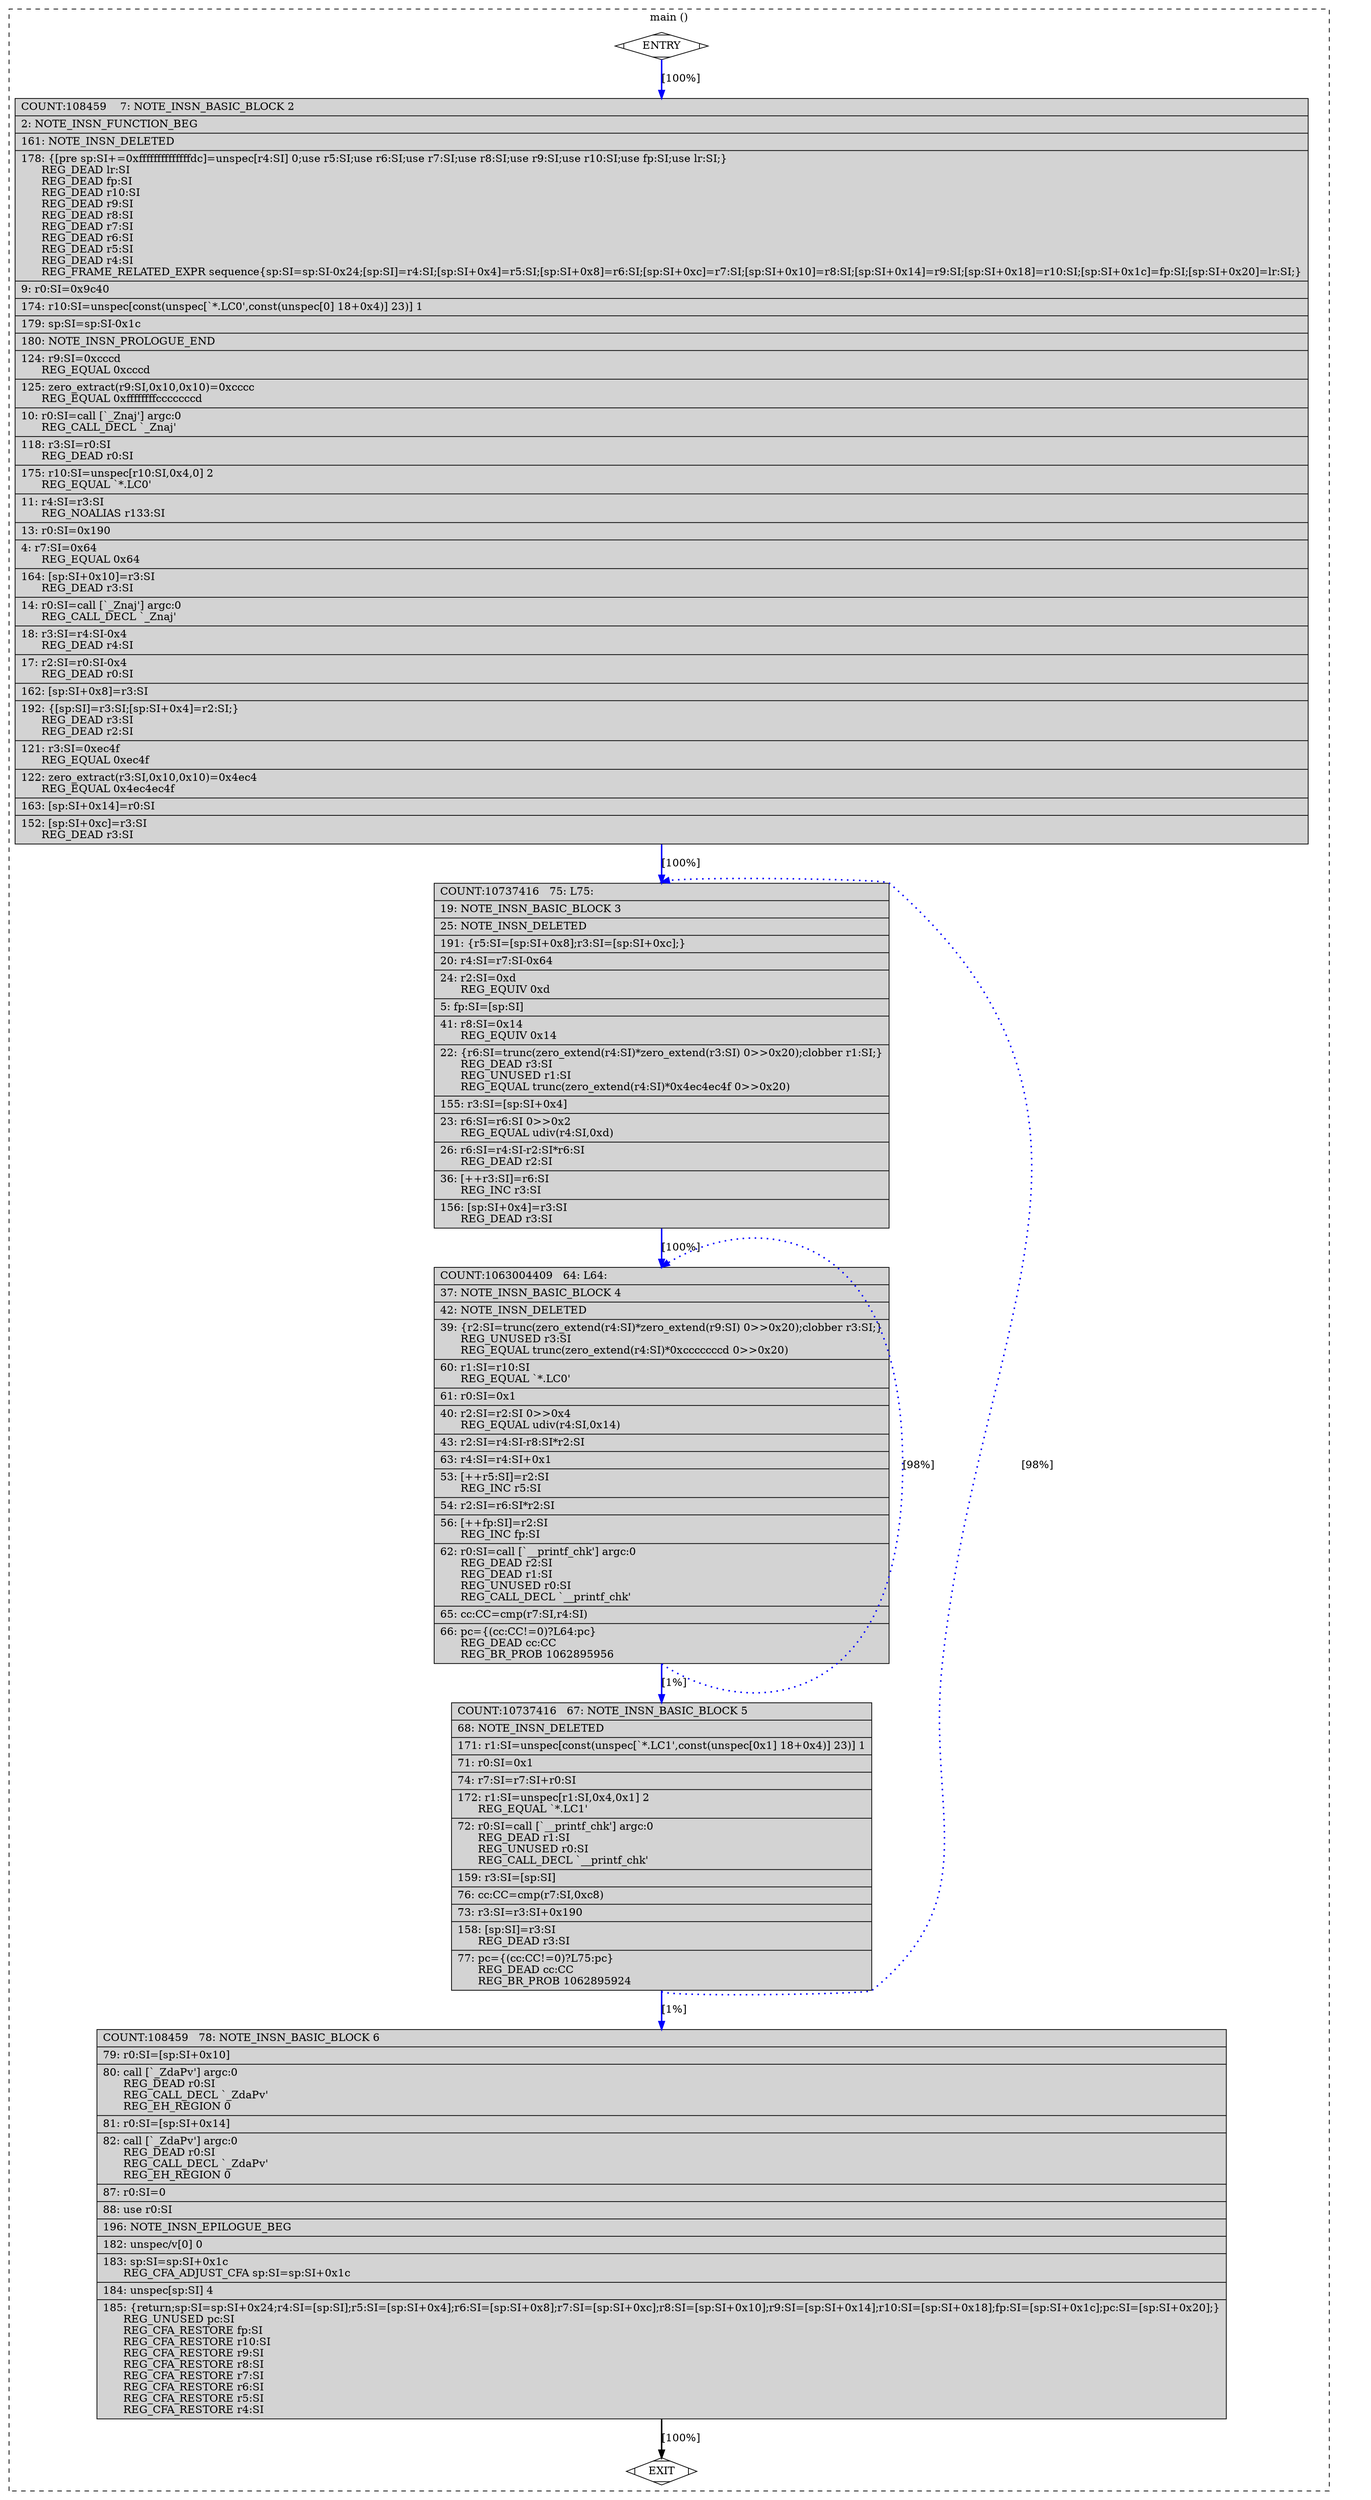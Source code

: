 digraph "a-matmul-v2.cpp.314r.alignments" {
overlap=false;
subgraph "cluster_main" {
	style="dashed";
	color="black";
	label="main ()";
	fn_30_basic_block_0 [shape=Mdiamond,style=filled,fillcolor=white,label="ENTRY"];

	fn_30_basic_block_2 [shape=record,style=filled,fillcolor=lightgrey,label="{COUNT:108459\ \ \ \ 7:\ NOTE_INSN_BASIC_BLOCK\ 2\l\
|\ \ \ \ 2:\ NOTE_INSN_FUNCTION_BEG\l\
|\ \ 161:\ NOTE_INSN_DELETED\l\
|\ \ 178:\ \{[pre\ sp:SI+=0xffffffffffffffdc]=unspec[r4:SI]\ 0;use\ r5:SI;use\ r6:SI;use\ r7:SI;use\ r8:SI;use\ r9:SI;use\ r10:SI;use\ fp:SI;use\ lr:SI;\}\l\
\ \ \ \ \ \ REG_DEAD\ lr:SI\l\
\ \ \ \ \ \ REG_DEAD\ fp:SI\l\
\ \ \ \ \ \ REG_DEAD\ r10:SI\l\
\ \ \ \ \ \ REG_DEAD\ r9:SI\l\
\ \ \ \ \ \ REG_DEAD\ r8:SI\l\
\ \ \ \ \ \ REG_DEAD\ r7:SI\l\
\ \ \ \ \ \ REG_DEAD\ r6:SI\l\
\ \ \ \ \ \ REG_DEAD\ r5:SI\l\
\ \ \ \ \ \ REG_DEAD\ r4:SI\l\
\ \ \ \ \ \ REG_FRAME_RELATED_EXPR\ sequence\{sp:SI=sp:SI-0x24;[sp:SI]=r4:SI;[sp:SI+0x4]=r5:SI;[sp:SI+0x8]=r6:SI;[sp:SI+0xc]=r7:SI;[sp:SI+0x10]=r8:SI;[sp:SI+0x14]=r9:SI;[sp:SI+0x18]=r10:SI;[sp:SI+0x1c]=fp:SI;[sp:SI+0x20]=lr:SI;\}\l\
|\ \ \ \ 9:\ r0:SI=0x9c40\l\
|\ \ 174:\ r10:SI=unspec[const(unspec[`*.LC0',const(unspec[0]\ 18+0x4)]\ 23)]\ 1\l\
|\ \ 179:\ sp:SI=sp:SI-0x1c\l\
|\ \ 180:\ NOTE_INSN_PROLOGUE_END\l\
|\ \ 124:\ r9:SI=0xcccd\l\
\ \ \ \ \ \ REG_EQUAL\ 0xcccd\l\
|\ \ 125:\ zero_extract(r9:SI,0x10,0x10)=0xcccc\l\
\ \ \ \ \ \ REG_EQUAL\ 0xffffffffcccccccd\l\
|\ \ \ 10:\ r0:SI=call\ [`_Znaj']\ argc:0\l\
\ \ \ \ \ \ REG_CALL_DECL\ `_Znaj'\l\
|\ \ 118:\ r3:SI=r0:SI\l\
\ \ \ \ \ \ REG_DEAD\ r0:SI\l\
|\ \ 175:\ r10:SI=unspec[r10:SI,0x4,0]\ 2\l\
\ \ \ \ \ \ REG_EQUAL\ `*.LC0'\l\
|\ \ \ 11:\ r4:SI=r3:SI\l\
\ \ \ \ \ \ REG_NOALIAS\ r133:SI\l\
|\ \ \ 13:\ r0:SI=0x190\l\
|\ \ \ \ 4:\ r7:SI=0x64\l\
\ \ \ \ \ \ REG_EQUAL\ 0x64\l\
|\ \ 164:\ [sp:SI+0x10]=r3:SI\l\
\ \ \ \ \ \ REG_DEAD\ r3:SI\l\
|\ \ \ 14:\ r0:SI=call\ [`_Znaj']\ argc:0\l\
\ \ \ \ \ \ REG_CALL_DECL\ `_Znaj'\l\
|\ \ \ 18:\ r3:SI=r4:SI-0x4\l\
\ \ \ \ \ \ REG_DEAD\ r4:SI\l\
|\ \ \ 17:\ r2:SI=r0:SI-0x4\l\
\ \ \ \ \ \ REG_DEAD\ r0:SI\l\
|\ \ 162:\ [sp:SI+0x8]=r3:SI\l\
|\ \ 192:\ \{[sp:SI]=r3:SI;[sp:SI+0x4]=r2:SI;\}\l\
\ \ \ \ \ \ REG_DEAD\ r3:SI\l\
\ \ \ \ \ \ REG_DEAD\ r2:SI\l\
|\ \ 121:\ r3:SI=0xec4f\l\
\ \ \ \ \ \ REG_EQUAL\ 0xec4f\l\
|\ \ 122:\ zero_extract(r3:SI,0x10,0x10)=0x4ec4\l\
\ \ \ \ \ \ REG_EQUAL\ 0x4ec4ec4f\l\
|\ \ 163:\ [sp:SI+0x14]=r0:SI\l\
|\ \ 152:\ [sp:SI+0xc]=r3:SI\l\
\ \ \ \ \ \ REG_DEAD\ r3:SI\l\
}"];

	fn_30_basic_block_3 [shape=record,style=filled,fillcolor=lightgrey,label="{COUNT:10737416\ \ \ 75:\ L75:\l\
|\ \ \ 19:\ NOTE_INSN_BASIC_BLOCK\ 3\l\
|\ \ \ 25:\ NOTE_INSN_DELETED\l\
|\ \ 191:\ \{r5:SI=[sp:SI+0x8];r3:SI=[sp:SI+0xc];\}\l\
|\ \ \ 20:\ r4:SI=r7:SI-0x64\l\
|\ \ \ 24:\ r2:SI=0xd\l\
\ \ \ \ \ \ REG_EQUIV\ 0xd\l\
|\ \ \ \ 5:\ fp:SI=[sp:SI]\l\
|\ \ \ 41:\ r8:SI=0x14\l\
\ \ \ \ \ \ REG_EQUIV\ 0x14\l\
|\ \ \ 22:\ \{r6:SI=trunc(zero_extend(r4:SI)*zero_extend(r3:SI)\ 0\>\>0x20);clobber\ r1:SI;\}\l\
\ \ \ \ \ \ REG_DEAD\ r3:SI\l\
\ \ \ \ \ \ REG_UNUSED\ r1:SI\l\
\ \ \ \ \ \ REG_EQUAL\ trunc(zero_extend(r4:SI)*0x4ec4ec4f\ 0\>\>0x20)\l\
|\ \ 155:\ r3:SI=[sp:SI+0x4]\l\
|\ \ \ 23:\ r6:SI=r6:SI\ 0\>\>0x2\l\
\ \ \ \ \ \ REG_EQUAL\ udiv(r4:SI,0xd)\l\
|\ \ \ 26:\ r6:SI=r4:SI-r2:SI*r6:SI\l\
\ \ \ \ \ \ REG_DEAD\ r2:SI\l\
|\ \ \ 36:\ [++r3:SI]=r6:SI\l\
\ \ \ \ \ \ REG_INC\ r3:SI\l\
|\ \ 156:\ [sp:SI+0x4]=r3:SI\l\
\ \ \ \ \ \ REG_DEAD\ r3:SI\l\
}"];

	fn_30_basic_block_4 [shape=record,style=filled,fillcolor=lightgrey,label="{COUNT:1063004409\ \ \ 64:\ L64:\l\
|\ \ \ 37:\ NOTE_INSN_BASIC_BLOCK\ 4\l\
|\ \ \ 42:\ NOTE_INSN_DELETED\l\
|\ \ \ 39:\ \{r2:SI=trunc(zero_extend(r4:SI)*zero_extend(r9:SI)\ 0\>\>0x20);clobber\ r3:SI;\}\l\
\ \ \ \ \ \ REG_UNUSED\ r3:SI\l\
\ \ \ \ \ \ REG_EQUAL\ trunc(zero_extend(r4:SI)*0xcccccccd\ 0\>\>0x20)\l\
|\ \ \ 60:\ r1:SI=r10:SI\l\
\ \ \ \ \ \ REG_EQUAL\ `*.LC0'\l\
|\ \ \ 61:\ r0:SI=0x1\l\
|\ \ \ 40:\ r2:SI=r2:SI\ 0\>\>0x4\l\
\ \ \ \ \ \ REG_EQUAL\ udiv(r4:SI,0x14)\l\
|\ \ \ 43:\ r2:SI=r4:SI-r8:SI*r2:SI\l\
|\ \ \ 63:\ r4:SI=r4:SI+0x1\l\
|\ \ \ 53:\ [++r5:SI]=r2:SI\l\
\ \ \ \ \ \ REG_INC\ r5:SI\l\
|\ \ \ 54:\ r2:SI=r6:SI*r2:SI\l\
|\ \ \ 56:\ [++fp:SI]=r2:SI\l\
\ \ \ \ \ \ REG_INC\ fp:SI\l\
|\ \ \ 62:\ r0:SI=call\ [`__printf_chk']\ argc:0\l\
\ \ \ \ \ \ REG_DEAD\ r2:SI\l\
\ \ \ \ \ \ REG_DEAD\ r1:SI\l\
\ \ \ \ \ \ REG_UNUSED\ r0:SI\l\
\ \ \ \ \ \ REG_CALL_DECL\ `__printf_chk'\l\
|\ \ \ 65:\ cc:CC=cmp(r7:SI,r4:SI)\l\
|\ \ \ 66:\ pc=\{(cc:CC!=0)?L64:pc\}\l\
\ \ \ \ \ \ REG_DEAD\ cc:CC\l\
\ \ \ \ \ \ REG_BR_PROB\ 1062895956\l\
}"];

	fn_30_basic_block_5 [shape=record,style=filled,fillcolor=lightgrey,label="{COUNT:10737416\ \ \ 67:\ NOTE_INSN_BASIC_BLOCK\ 5\l\
|\ \ \ 68:\ NOTE_INSN_DELETED\l\
|\ \ 171:\ r1:SI=unspec[const(unspec[`*.LC1',const(unspec[0x1]\ 18+0x4)]\ 23)]\ 1\l\
|\ \ \ 71:\ r0:SI=0x1\l\
|\ \ \ 74:\ r7:SI=r7:SI+r0:SI\l\
|\ \ 172:\ r1:SI=unspec[r1:SI,0x4,0x1]\ 2\l\
\ \ \ \ \ \ REG_EQUAL\ `*.LC1'\l\
|\ \ \ 72:\ r0:SI=call\ [`__printf_chk']\ argc:0\l\
\ \ \ \ \ \ REG_DEAD\ r1:SI\l\
\ \ \ \ \ \ REG_UNUSED\ r0:SI\l\
\ \ \ \ \ \ REG_CALL_DECL\ `__printf_chk'\l\
|\ \ 159:\ r3:SI=[sp:SI]\l\
|\ \ \ 76:\ cc:CC=cmp(r7:SI,0xc8)\l\
|\ \ \ 73:\ r3:SI=r3:SI+0x190\l\
|\ \ 158:\ [sp:SI]=r3:SI\l\
\ \ \ \ \ \ REG_DEAD\ r3:SI\l\
|\ \ \ 77:\ pc=\{(cc:CC!=0)?L75:pc\}\l\
\ \ \ \ \ \ REG_DEAD\ cc:CC\l\
\ \ \ \ \ \ REG_BR_PROB\ 1062895924\l\
}"];

	fn_30_basic_block_6 [shape=record,style=filled,fillcolor=lightgrey,label="{COUNT:108459\ \ \ 78:\ NOTE_INSN_BASIC_BLOCK\ 6\l\
|\ \ \ 79:\ r0:SI=[sp:SI+0x10]\l\
|\ \ \ 80:\ call\ [`_ZdaPv']\ argc:0\l\
\ \ \ \ \ \ REG_DEAD\ r0:SI\l\
\ \ \ \ \ \ REG_CALL_DECL\ `_ZdaPv'\l\
\ \ \ \ \ \ REG_EH_REGION\ 0\l\
|\ \ \ 81:\ r0:SI=[sp:SI+0x14]\l\
|\ \ \ 82:\ call\ [`_ZdaPv']\ argc:0\l\
\ \ \ \ \ \ REG_DEAD\ r0:SI\l\
\ \ \ \ \ \ REG_CALL_DECL\ `_ZdaPv'\l\
\ \ \ \ \ \ REG_EH_REGION\ 0\l\
|\ \ \ 87:\ r0:SI=0\l\
|\ \ \ 88:\ use\ r0:SI\l\
|\ \ 196:\ NOTE_INSN_EPILOGUE_BEG\l\
|\ \ 182:\ unspec/v[0]\ 0\l\
|\ \ 183:\ sp:SI=sp:SI+0x1c\l\
\ \ \ \ \ \ REG_CFA_ADJUST_CFA\ sp:SI=sp:SI+0x1c\l\
|\ \ 184:\ unspec[sp:SI]\ 4\l\
|\ \ 185:\ \{return;sp:SI=sp:SI+0x24;r4:SI=[sp:SI];r5:SI=[sp:SI+0x4];r6:SI=[sp:SI+0x8];r7:SI=[sp:SI+0xc];r8:SI=[sp:SI+0x10];r9:SI=[sp:SI+0x14];r10:SI=[sp:SI+0x18];fp:SI=[sp:SI+0x1c];pc:SI=[sp:SI+0x20];\}\l\
\ \ \ \ \ \ REG_UNUSED\ pc:SI\l\
\ \ \ \ \ \ REG_CFA_RESTORE\ fp:SI\l\
\ \ \ \ \ \ REG_CFA_RESTORE\ r10:SI\l\
\ \ \ \ \ \ REG_CFA_RESTORE\ r9:SI\l\
\ \ \ \ \ \ REG_CFA_RESTORE\ r8:SI\l\
\ \ \ \ \ \ REG_CFA_RESTORE\ r7:SI\l\
\ \ \ \ \ \ REG_CFA_RESTORE\ r6:SI\l\
\ \ \ \ \ \ REG_CFA_RESTORE\ r5:SI\l\
\ \ \ \ \ \ REG_CFA_RESTORE\ r4:SI\l\
}"];

	fn_30_basic_block_1 [shape=Mdiamond,style=filled,fillcolor=white,label="EXIT"];

	fn_30_basic_block_0:s -> fn_30_basic_block_2:n [style="solid,bold",color=blue,weight=100,constraint=true,label="[100%]"];
	fn_30_basic_block_2:s -> fn_30_basic_block_3:n [style="solid,bold",color=blue,weight=100,constraint=true,label="[100%]"];
	fn_30_basic_block_3:s -> fn_30_basic_block_4:n [style="solid,bold",color=blue,weight=100,constraint=true,label="[100%]"];
	fn_30_basic_block_4:s -> fn_30_basic_block_4:n [style="dotted,bold",color=blue,weight=10,constraint=false,label="[98%]"];
	fn_30_basic_block_4:s -> fn_30_basic_block_5:n [style="solid,bold",color=blue,weight=100,constraint=true,label="[1%]"];
	fn_30_basic_block_5:s -> fn_30_basic_block_3:n [style="dotted,bold",color=blue,weight=10,constraint=false,label="[98%]"];
	fn_30_basic_block_5:s -> fn_30_basic_block_6:n [style="solid,bold",color=blue,weight=100,constraint=true,label="[1%]"];
	fn_30_basic_block_6:s -> fn_30_basic_block_1:n [style="solid,bold",color=black,weight=10,constraint=true,label="[100%]"];
	fn_30_basic_block_0:s -> fn_30_basic_block_1:n [style="invis",constraint=true];
}
}
